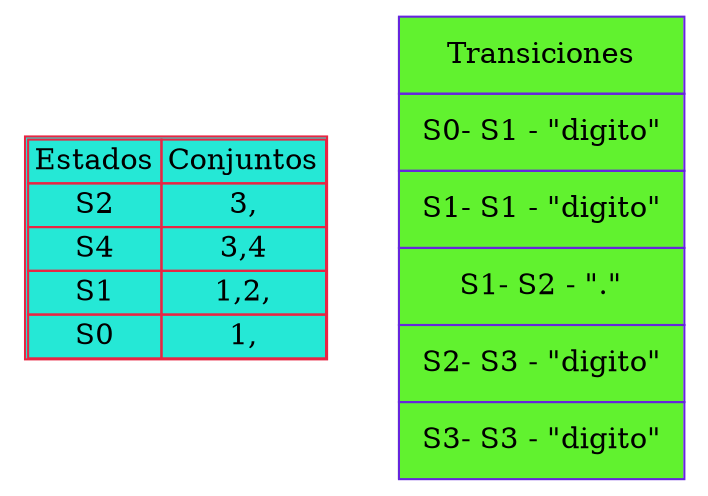 digraph G{
tbl [
shape=plaintext
label=<
<table color='#E82543' cellspacing='0' bgcolor="#25E8D6">
<tr><td>Estados</td><td>Conjuntos</td></tr>
<tr><td>S2</td><td>3,</td></tr>
<tr><td>S4</td><td>3,4</td></tr>
<tr><td>S1</td><td>1,2,</td></tr>
<tr><td>S0</td><td>1,</td></tr>
</table>
>];
tb2 [
shape=plaintext
label=<
 <table color="#6625DE" border='0' cellborder='1' cellpadding='10' cellspacing='0' bgcolor="#61F22F">
<tr><td>Transiciones</td></tr>
<tr><td>S0- S1 - "digito"</td></tr>
<tr><td>S1- S1 - "digito"</td></tr>
<tr><td>S1- S2 - "."</td></tr>
<tr><td>S2- S3 - "digito"</td></tr>
<tr><td>S3- S3 - "digito"</td></tr>
</table>
>];
}
